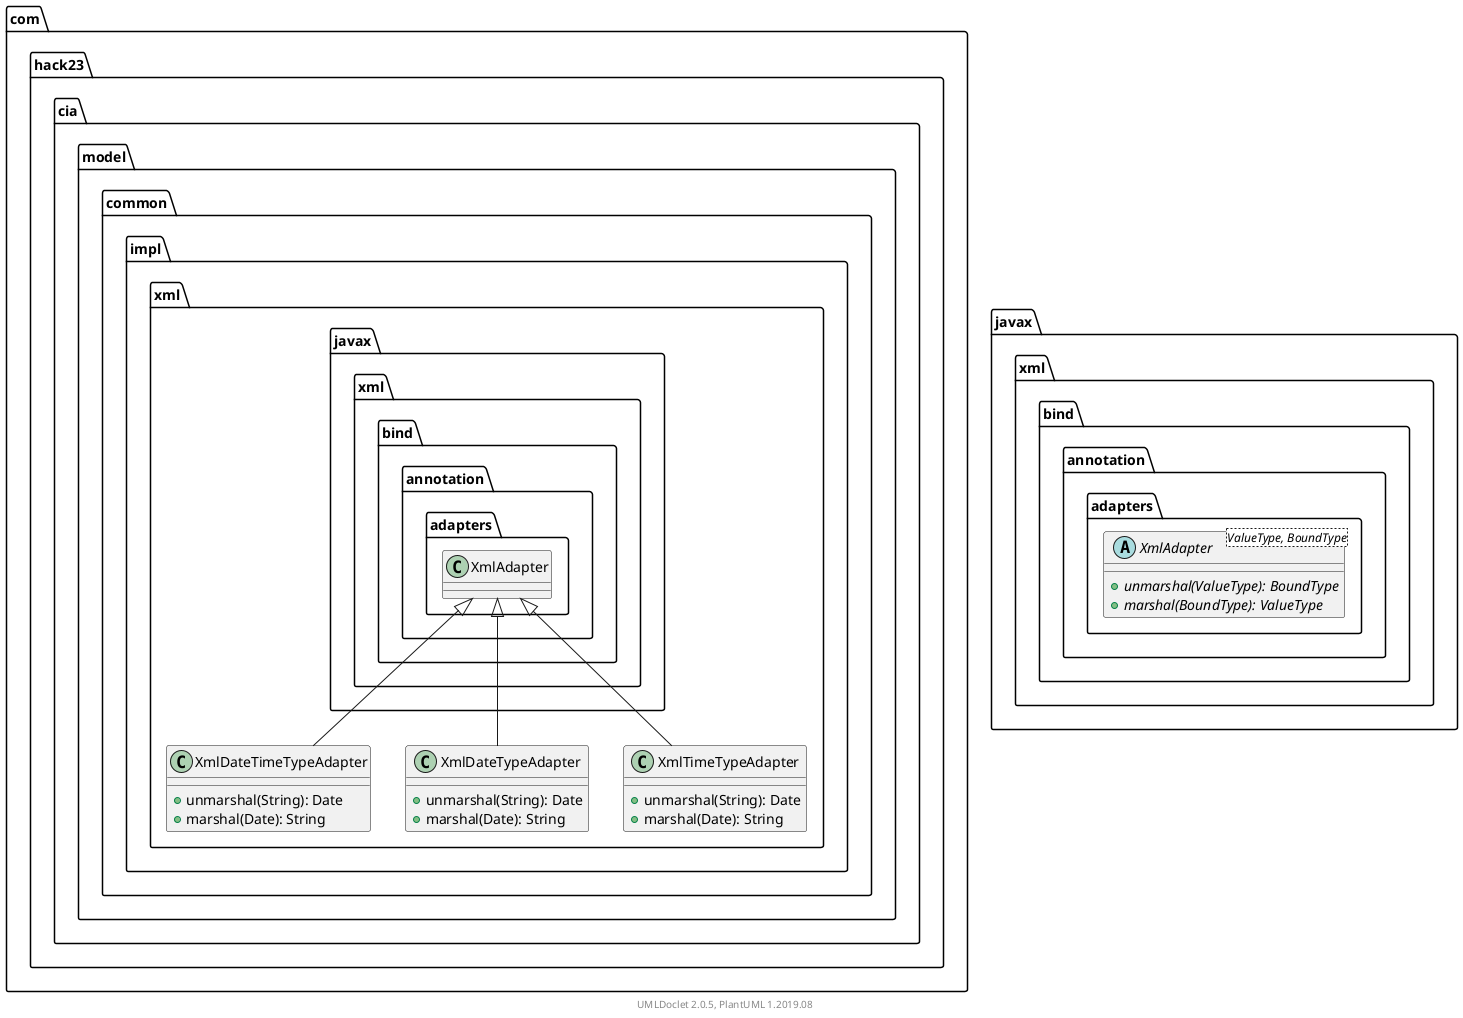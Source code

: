 @startuml
    namespace com.hack23.cia.model.common.impl.xml {

        class XmlDateTimeTypeAdapter [[XmlDateTimeTypeAdapter.html]] {
            +unmarshal(String): Date
            +marshal(Date): String
        }

        class XmlDateTypeAdapter [[XmlDateTypeAdapter.html]] {
            +unmarshal(String): Date
            +marshal(Date): String
        }

        class XmlTimeTypeAdapter [[XmlTimeTypeAdapter.html]] {
            +unmarshal(String): Date
            +marshal(Date): String
        }

        javax.xml.bind.annotation.adapters.XmlAdapter <|-- XmlDateTimeTypeAdapter
        javax.xml.bind.annotation.adapters.XmlAdapter <|-- XmlDateTypeAdapter
        javax.xml.bind.annotation.adapters.XmlAdapter <|-- XmlTimeTypeAdapter
    }

    namespace javax.xml.bind.annotation.adapters {
        abstract class XmlAdapter<ValueType, BoundType> {
            {abstract} +unmarshal(ValueType): BoundType
            {abstract} +marshal(BoundType): ValueType
        }
    }

    center footer UMLDoclet 2.0.5, PlantUML 1.2019.08
@enduml
